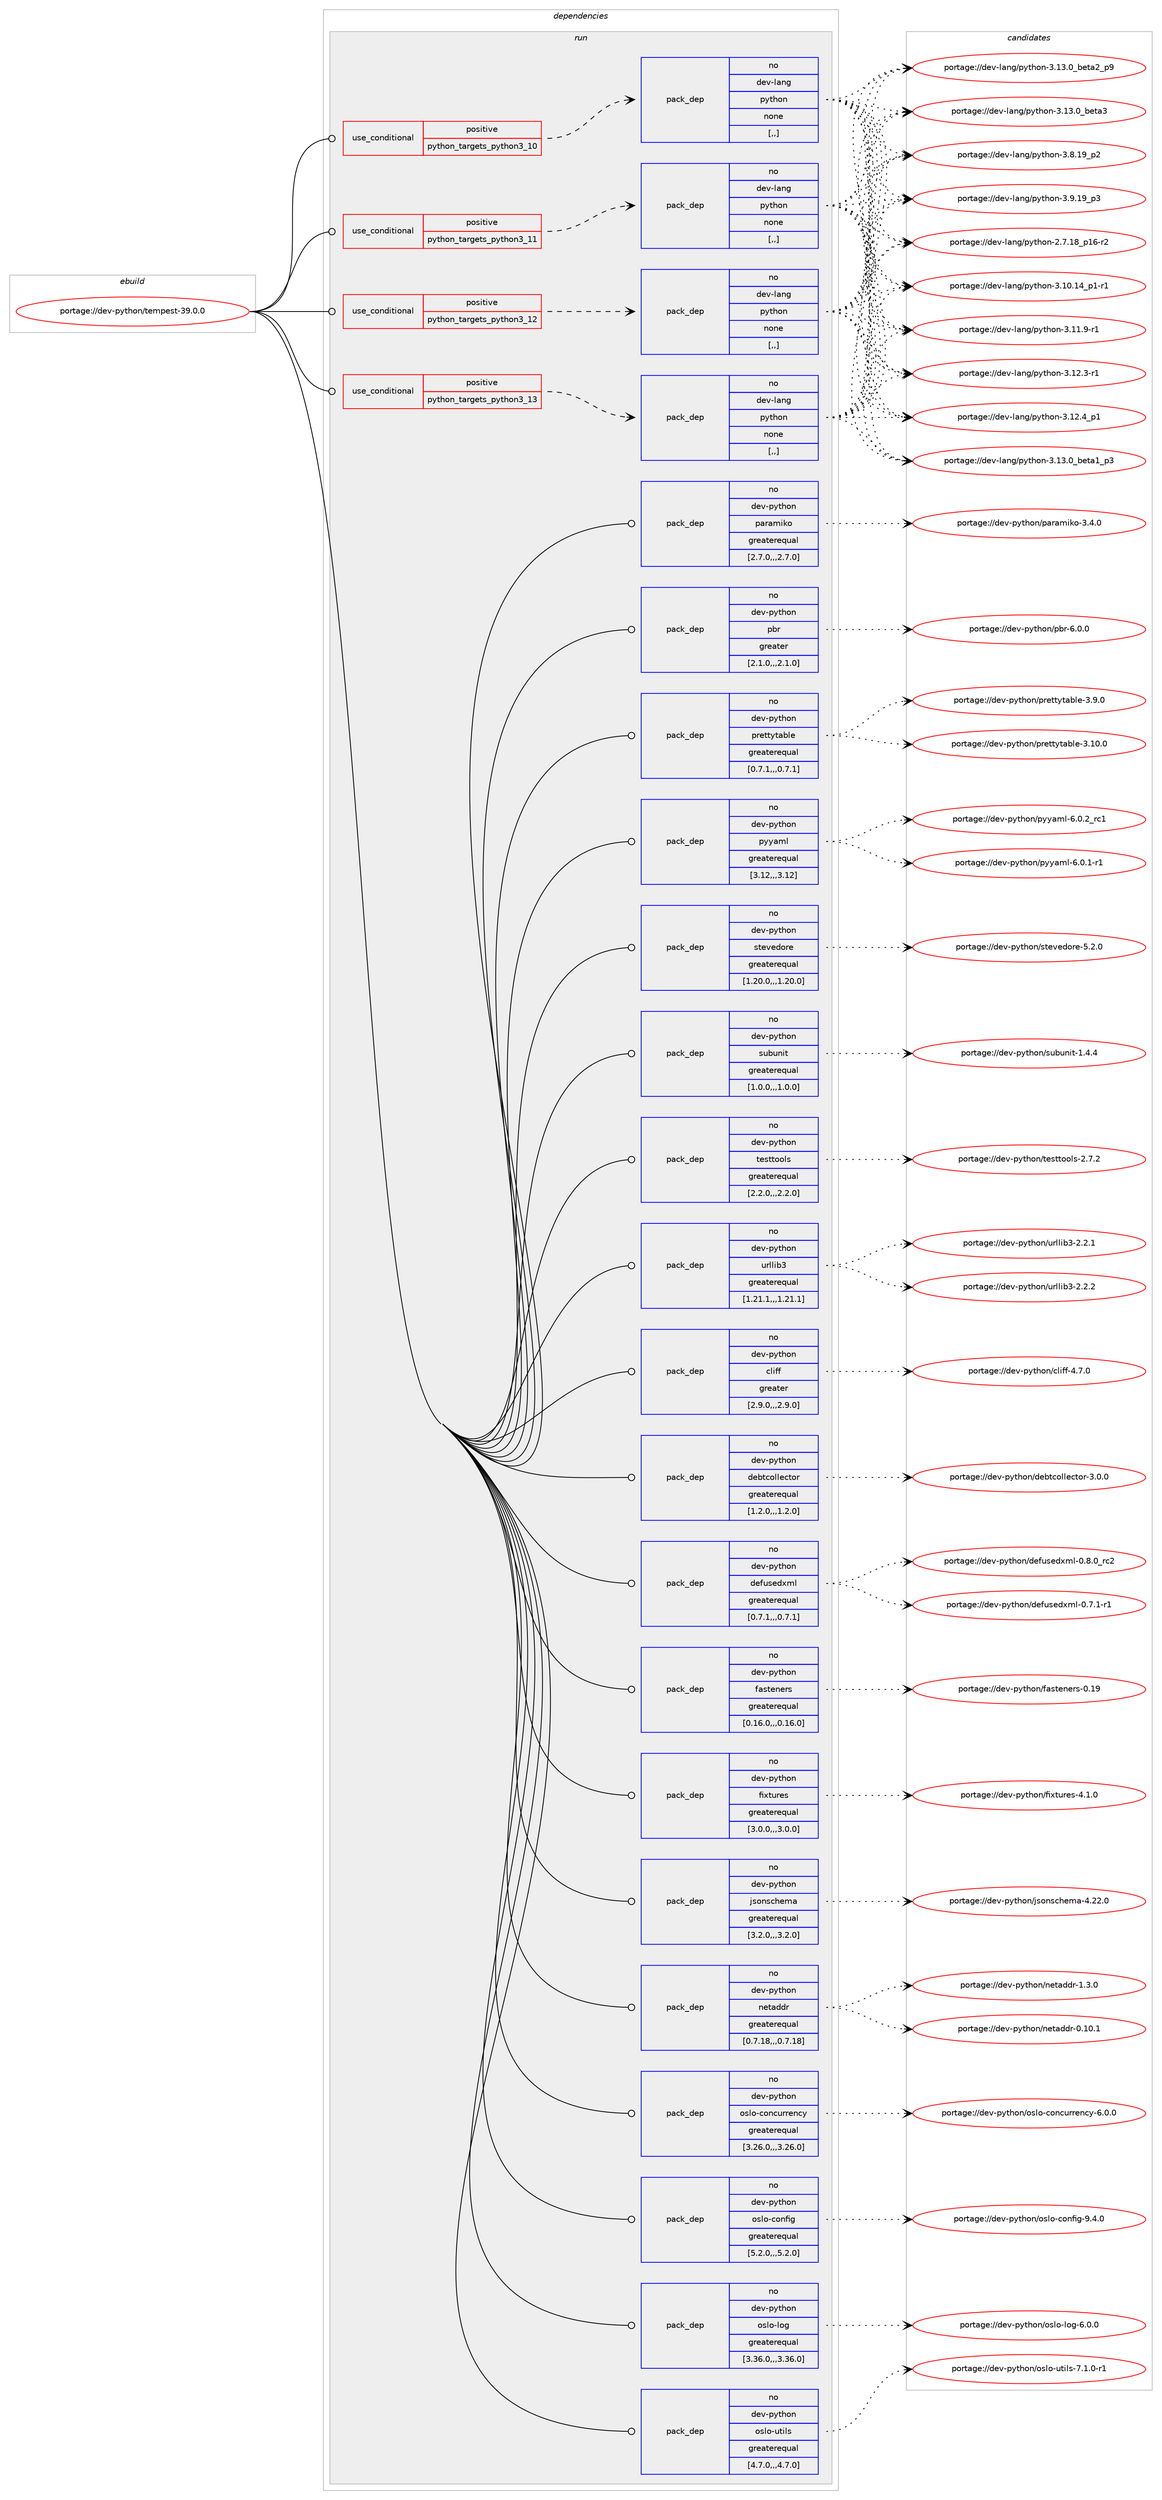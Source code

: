 digraph prolog {

# *************
# Graph options
# *************

newrank=true;
concentrate=true;
compound=true;
graph [rankdir=LR,fontname=Helvetica,fontsize=10,ranksep=1.5];#, ranksep=2.5, nodesep=0.2];
edge  [arrowhead=vee];
node  [fontname=Helvetica,fontsize=10];

# **********
# The ebuild
# **********

subgraph cluster_leftcol {
color=gray;
rank=same;
label=<<i>ebuild</i>>;
id [label="portage://dev-python/tempest-39.0.0", color=red, width=4, href="../dev-python/tempest-39.0.0.svg"];
}

# ****************
# The dependencies
# ****************

subgraph cluster_midcol {
color=gray;
label=<<i>dependencies</i>>;
subgraph cluster_compile {
fillcolor="#eeeeee";
style=filled;
label=<<i>compile</i>>;
}
subgraph cluster_compileandrun {
fillcolor="#eeeeee";
style=filled;
label=<<i>compile and run</i>>;
}
subgraph cluster_run {
fillcolor="#eeeeee";
style=filled;
label=<<i>run</i>>;
subgraph cond39010 {
dependency161142 [label=<<TABLE BORDER="0" CELLBORDER="1" CELLSPACING="0" CELLPADDING="4"><TR><TD ROWSPAN="3" CELLPADDING="10">use_conditional</TD></TR><TR><TD>positive</TD></TR><TR><TD>python_targets_python3_10</TD></TR></TABLE>>, shape=none, color=red];
subgraph pack120894 {
dependency161143 [label=<<TABLE BORDER="0" CELLBORDER="1" CELLSPACING="0" CELLPADDING="4" WIDTH="220"><TR><TD ROWSPAN="6" CELLPADDING="30">pack_dep</TD></TR><TR><TD WIDTH="110">no</TD></TR><TR><TD>dev-lang</TD></TR><TR><TD>python</TD></TR><TR><TD>none</TD></TR><TR><TD>[,,]</TD></TR></TABLE>>, shape=none, color=blue];
}
dependency161142:e -> dependency161143:w [weight=20,style="dashed",arrowhead="vee"];
}
id:e -> dependency161142:w [weight=20,style="solid",arrowhead="odot"];
subgraph cond39011 {
dependency161144 [label=<<TABLE BORDER="0" CELLBORDER="1" CELLSPACING="0" CELLPADDING="4"><TR><TD ROWSPAN="3" CELLPADDING="10">use_conditional</TD></TR><TR><TD>positive</TD></TR><TR><TD>python_targets_python3_11</TD></TR></TABLE>>, shape=none, color=red];
subgraph pack120895 {
dependency161145 [label=<<TABLE BORDER="0" CELLBORDER="1" CELLSPACING="0" CELLPADDING="4" WIDTH="220"><TR><TD ROWSPAN="6" CELLPADDING="30">pack_dep</TD></TR><TR><TD WIDTH="110">no</TD></TR><TR><TD>dev-lang</TD></TR><TR><TD>python</TD></TR><TR><TD>none</TD></TR><TR><TD>[,,]</TD></TR></TABLE>>, shape=none, color=blue];
}
dependency161144:e -> dependency161145:w [weight=20,style="dashed",arrowhead="vee"];
}
id:e -> dependency161144:w [weight=20,style="solid",arrowhead="odot"];
subgraph cond39012 {
dependency161146 [label=<<TABLE BORDER="0" CELLBORDER="1" CELLSPACING="0" CELLPADDING="4"><TR><TD ROWSPAN="3" CELLPADDING="10">use_conditional</TD></TR><TR><TD>positive</TD></TR><TR><TD>python_targets_python3_12</TD></TR></TABLE>>, shape=none, color=red];
subgraph pack120896 {
dependency161147 [label=<<TABLE BORDER="0" CELLBORDER="1" CELLSPACING="0" CELLPADDING="4" WIDTH="220"><TR><TD ROWSPAN="6" CELLPADDING="30">pack_dep</TD></TR><TR><TD WIDTH="110">no</TD></TR><TR><TD>dev-lang</TD></TR><TR><TD>python</TD></TR><TR><TD>none</TD></TR><TR><TD>[,,]</TD></TR></TABLE>>, shape=none, color=blue];
}
dependency161146:e -> dependency161147:w [weight=20,style="dashed",arrowhead="vee"];
}
id:e -> dependency161146:w [weight=20,style="solid",arrowhead="odot"];
subgraph cond39013 {
dependency161148 [label=<<TABLE BORDER="0" CELLBORDER="1" CELLSPACING="0" CELLPADDING="4"><TR><TD ROWSPAN="3" CELLPADDING="10">use_conditional</TD></TR><TR><TD>positive</TD></TR><TR><TD>python_targets_python3_13</TD></TR></TABLE>>, shape=none, color=red];
subgraph pack120897 {
dependency161149 [label=<<TABLE BORDER="0" CELLBORDER="1" CELLSPACING="0" CELLPADDING="4" WIDTH="220"><TR><TD ROWSPAN="6" CELLPADDING="30">pack_dep</TD></TR><TR><TD WIDTH="110">no</TD></TR><TR><TD>dev-lang</TD></TR><TR><TD>python</TD></TR><TR><TD>none</TD></TR><TR><TD>[,,]</TD></TR></TABLE>>, shape=none, color=blue];
}
dependency161148:e -> dependency161149:w [weight=20,style="dashed",arrowhead="vee"];
}
id:e -> dependency161148:w [weight=20,style="solid",arrowhead="odot"];
subgraph pack120898 {
dependency161150 [label=<<TABLE BORDER="0" CELLBORDER="1" CELLSPACING="0" CELLPADDING="4" WIDTH="220"><TR><TD ROWSPAN="6" CELLPADDING="30">pack_dep</TD></TR><TR><TD WIDTH="110">no</TD></TR><TR><TD>dev-python</TD></TR><TR><TD>cliff</TD></TR><TR><TD>greater</TD></TR><TR><TD>[2.9.0,,,2.9.0]</TD></TR></TABLE>>, shape=none, color=blue];
}
id:e -> dependency161150:w [weight=20,style="solid",arrowhead="odot"];
subgraph pack120899 {
dependency161151 [label=<<TABLE BORDER="0" CELLBORDER="1" CELLSPACING="0" CELLPADDING="4" WIDTH="220"><TR><TD ROWSPAN="6" CELLPADDING="30">pack_dep</TD></TR><TR><TD WIDTH="110">no</TD></TR><TR><TD>dev-python</TD></TR><TR><TD>debtcollector</TD></TR><TR><TD>greaterequal</TD></TR><TR><TD>[1.2.0,,,1.2.0]</TD></TR></TABLE>>, shape=none, color=blue];
}
id:e -> dependency161151:w [weight=20,style="solid",arrowhead="odot"];
subgraph pack120900 {
dependency161152 [label=<<TABLE BORDER="0" CELLBORDER="1" CELLSPACING="0" CELLPADDING="4" WIDTH="220"><TR><TD ROWSPAN="6" CELLPADDING="30">pack_dep</TD></TR><TR><TD WIDTH="110">no</TD></TR><TR><TD>dev-python</TD></TR><TR><TD>defusedxml</TD></TR><TR><TD>greaterequal</TD></TR><TR><TD>[0.7.1,,,0.7.1]</TD></TR></TABLE>>, shape=none, color=blue];
}
id:e -> dependency161152:w [weight=20,style="solid",arrowhead="odot"];
subgraph pack120901 {
dependency161153 [label=<<TABLE BORDER="0" CELLBORDER="1" CELLSPACING="0" CELLPADDING="4" WIDTH="220"><TR><TD ROWSPAN="6" CELLPADDING="30">pack_dep</TD></TR><TR><TD WIDTH="110">no</TD></TR><TR><TD>dev-python</TD></TR><TR><TD>fasteners</TD></TR><TR><TD>greaterequal</TD></TR><TR><TD>[0.16.0,,,0.16.0]</TD></TR></TABLE>>, shape=none, color=blue];
}
id:e -> dependency161153:w [weight=20,style="solid",arrowhead="odot"];
subgraph pack120902 {
dependency161154 [label=<<TABLE BORDER="0" CELLBORDER="1" CELLSPACING="0" CELLPADDING="4" WIDTH="220"><TR><TD ROWSPAN="6" CELLPADDING="30">pack_dep</TD></TR><TR><TD WIDTH="110">no</TD></TR><TR><TD>dev-python</TD></TR><TR><TD>fixtures</TD></TR><TR><TD>greaterequal</TD></TR><TR><TD>[3.0.0,,,3.0.0]</TD></TR></TABLE>>, shape=none, color=blue];
}
id:e -> dependency161154:w [weight=20,style="solid",arrowhead="odot"];
subgraph pack120903 {
dependency161155 [label=<<TABLE BORDER="0" CELLBORDER="1" CELLSPACING="0" CELLPADDING="4" WIDTH="220"><TR><TD ROWSPAN="6" CELLPADDING="30">pack_dep</TD></TR><TR><TD WIDTH="110">no</TD></TR><TR><TD>dev-python</TD></TR><TR><TD>jsonschema</TD></TR><TR><TD>greaterequal</TD></TR><TR><TD>[3.2.0,,,3.2.0]</TD></TR></TABLE>>, shape=none, color=blue];
}
id:e -> dependency161155:w [weight=20,style="solid",arrowhead="odot"];
subgraph pack120904 {
dependency161156 [label=<<TABLE BORDER="0" CELLBORDER="1" CELLSPACING="0" CELLPADDING="4" WIDTH="220"><TR><TD ROWSPAN="6" CELLPADDING="30">pack_dep</TD></TR><TR><TD WIDTH="110">no</TD></TR><TR><TD>dev-python</TD></TR><TR><TD>netaddr</TD></TR><TR><TD>greaterequal</TD></TR><TR><TD>[0.7.18,,,0.7.18]</TD></TR></TABLE>>, shape=none, color=blue];
}
id:e -> dependency161156:w [weight=20,style="solid",arrowhead="odot"];
subgraph pack120905 {
dependency161157 [label=<<TABLE BORDER="0" CELLBORDER="1" CELLSPACING="0" CELLPADDING="4" WIDTH="220"><TR><TD ROWSPAN="6" CELLPADDING="30">pack_dep</TD></TR><TR><TD WIDTH="110">no</TD></TR><TR><TD>dev-python</TD></TR><TR><TD>oslo-concurrency</TD></TR><TR><TD>greaterequal</TD></TR><TR><TD>[3.26.0,,,3.26.0]</TD></TR></TABLE>>, shape=none, color=blue];
}
id:e -> dependency161157:w [weight=20,style="solid",arrowhead="odot"];
subgraph pack120906 {
dependency161158 [label=<<TABLE BORDER="0" CELLBORDER="1" CELLSPACING="0" CELLPADDING="4" WIDTH="220"><TR><TD ROWSPAN="6" CELLPADDING="30">pack_dep</TD></TR><TR><TD WIDTH="110">no</TD></TR><TR><TD>dev-python</TD></TR><TR><TD>oslo-config</TD></TR><TR><TD>greaterequal</TD></TR><TR><TD>[5.2.0,,,5.2.0]</TD></TR></TABLE>>, shape=none, color=blue];
}
id:e -> dependency161158:w [weight=20,style="solid",arrowhead="odot"];
subgraph pack120907 {
dependency161159 [label=<<TABLE BORDER="0" CELLBORDER="1" CELLSPACING="0" CELLPADDING="4" WIDTH="220"><TR><TD ROWSPAN="6" CELLPADDING="30">pack_dep</TD></TR><TR><TD WIDTH="110">no</TD></TR><TR><TD>dev-python</TD></TR><TR><TD>oslo-log</TD></TR><TR><TD>greaterequal</TD></TR><TR><TD>[3.36.0,,,3.36.0]</TD></TR></TABLE>>, shape=none, color=blue];
}
id:e -> dependency161159:w [weight=20,style="solid",arrowhead="odot"];
subgraph pack120908 {
dependency161160 [label=<<TABLE BORDER="0" CELLBORDER="1" CELLSPACING="0" CELLPADDING="4" WIDTH="220"><TR><TD ROWSPAN="6" CELLPADDING="30">pack_dep</TD></TR><TR><TD WIDTH="110">no</TD></TR><TR><TD>dev-python</TD></TR><TR><TD>oslo-utils</TD></TR><TR><TD>greaterequal</TD></TR><TR><TD>[4.7.0,,,4.7.0]</TD></TR></TABLE>>, shape=none, color=blue];
}
id:e -> dependency161160:w [weight=20,style="solid",arrowhead="odot"];
subgraph pack120909 {
dependency161161 [label=<<TABLE BORDER="0" CELLBORDER="1" CELLSPACING="0" CELLPADDING="4" WIDTH="220"><TR><TD ROWSPAN="6" CELLPADDING="30">pack_dep</TD></TR><TR><TD WIDTH="110">no</TD></TR><TR><TD>dev-python</TD></TR><TR><TD>paramiko</TD></TR><TR><TD>greaterequal</TD></TR><TR><TD>[2.7.0,,,2.7.0]</TD></TR></TABLE>>, shape=none, color=blue];
}
id:e -> dependency161161:w [weight=20,style="solid",arrowhead="odot"];
subgraph pack120910 {
dependency161162 [label=<<TABLE BORDER="0" CELLBORDER="1" CELLSPACING="0" CELLPADDING="4" WIDTH="220"><TR><TD ROWSPAN="6" CELLPADDING="30">pack_dep</TD></TR><TR><TD WIDTH="110">no</TD></TR><TR><TD>dev-python</TD></TR><TR><TD>pbr</TD></TR><TR><TD>greater</TD></TR><TR><TD>[2.1.0,,,2.1.0]</TD></TR></TABLE>>, shape=none, color=blue];
}
id:e -> dependency161162:w [weight=20,style="solid",arrowhead="odot"];
subgraph pack120911 {
dependency161163 [label=<<TABLE BORDER="0" CELLBORDER="1" CELLSPACING="0" CELLPADDING="4" WIDTH="220"><TR><TD ROWSPAN="6" CELLPADDING="30">pack_dep</TD></TR><TR><TD WIDTH="110">no</TD></TR><TR><TD>dev-python</TD></TR><TR><TD>prettytable</TD></TR><TR><TD>greaterequal</TD></TR><TR><TD>[0.7.1,,,0.7.1]</TD></TR></TABLE>>, shape=none, color=blue];
}
id:e -> dependency161163:w [weight=20,style="solid",arrowhead="odot"];
subgraph pack120912 {
dependency161164 [label=<<TABLE BORDER="0" CELLBORDER="1" CELLSPACING="0" CELLPADDING="4" WIDTH="220"><TR><TD ROWSPAN="6" CELLPADDING="30">pack_dep</TD></TR><TR><TD WIDTH="110">no</TD></TR><TR><TD>dev-python</TD></TR><TR><TD>pyyaml</TD></TR><TR><TD>greaterequal</TD></TR><TR><TD>[3.12,,,3.12]</TD></TR></TABLE>>, shape=none, color=blue];
}
id:e -> dependency161164:w [weight=20,style="solid",arrowhead="odot"];
subgraph pack120913 {
dependency161165 [label=<<TABLE BORDER="0" CELLBORDER="1" CELLSPACING="0" CELLPADDING="4" WIDTH="220"><TR><TD ROWSPAN="6" CELLPADDING="30">pack_dep</TD></TR><TR><TD WIDTH="110">no</TD></TR><TR><TD>dev-python</TD></TR><TR><TD>stevedore</TD></TR><TR><TD>greaterequal</TD></TR><TR><TD>[1.20.0,,,1.20.0]</TD></TR></TABLE>>, shape=none, color=blue];
}
id:e -> dependency161165:w [weight=20,style="solid",arrowhead="odot"];
subgraph pack120914 {
dependency161166 [label=<<TABLE BORDER="0" CELLBORDER="1" CELLSPACING="0" CELLPADDING="4" WIDTH="220"><TR><TD ROWSPAN="6" CELLPADDING="30">pack_dep</TD></TR><TR><TD WIDTH="110">no</TD></TR><TR><TD>dev-python</TD></TR><TR><TD>subunit</TD></TR><TR><TD>greaterequal</TD></TR><TR><TD>[1.0.0,,,1.0.0]</TD></TR></TABLE>>, shape=none, color=blue];
}
id:e -> dependency161166:w [weight=20,style="solid",arrowhead="odot"];
subgraph pack120915 {
dependency161167 [label=<<TABLE BORDER="0" CELLBORDER="1" CELLSPACING="0" CELLPADDING="4" WIDTH="220"><TR><TD ROWSPAN="6" CELLPADDING="30">pack_dep</TD></TR><TR><TD WIDTH="110">no</TD></TR><TR><TD>dev-python</TD></TR><TR><TD>testtools</TD></TR><TR><TD>greaterequal</TD></TR><TR><TD>[2.2.0,,,2.2.0]</TD></TR></TABLE>>, shape=none, color=blue];
}
id:e -> dependency161167:w [weight=20,style="solid",arrowhead="odot"];
subgraph pack120916 {
dependency161168 [label=<<TABLE BORDER="0" CELLBORDER="1" CELLSPACING="0" CELLPADDING="4" WIDTH="220"><TR><TD ROWSPAN="6" CELLPADDING="30">pack_dep</TD></TR><TR><TD WIDTH="110">no</TD></TR><TR><TD>dev-python</TD></TR><TR><TD>urllib3</TD></TR><TR><TD>greaterequal</TD></TR><TR><TD>[1.21.1,,,1.21.1]</TD></TR></TABLE>>, shape=none, color=blue];
}
id:e -> dependency161168:w [weight=20,style="solid",arrowhead="odot"];
}
}

# **************
# The candidates
# **************

subgraph cluster_choices {
rank=same;
color=gray;
label=<<i>candidates</i>>;

subgraph choice120894 {
color=black;
nodesep=1;
choice100101118451089711010347112121116104111110455046554649569511249544511450 [label="portage://dev-lang/python-2.7.18_p16-r2", color=red, width=4,href="../dev-lang/python-2.7.18_p16-r2.svg"];
choice100101118451089711010347112121116104111110455146494846495295112494511449 [label="portage://dev-lang/python-3.10.14_p1-r1", color=red, width=4,href="../dev-lang/python-3.10.14_p1-r1.svg"];
choice100101118451089711010347112121116104111110455146494946574511449 [label="portage://dev-lang/python-3.11.9-r1", color=red, width=4,href="../dev-lang/python-3.11.9-r1.svg"];
choice100101118451089711010347112121116104111110455146495046514511449 [label="portage://dev-lang/python-3.12.3-r1", color=red, width=4,href="../dev-lang/python-3.12.3-r1.svg"];
choice100101118451089711010347112121116104111110455146495046529511249 [label="portage://dev-lang/python-3.12.4_p1", color=red, width=4,href="../dev-lang/python-3.12.4_p1.svg"];
choice10010111845108971101034711212111610411111045514649514648959810111697499511251 [label="portage://dev-lang/python-3.13.0_beta1_p3", color=red, width=4,href="../dev-lang/python-3.13.0_beta1_p3.svg"];
choice10010111845108971101034711212111610411111045514649514648959810111697509511257 [label="portage://dev-lang/python-3.13.0_beta2_p9", color=red, width=4,href="../dev-lang/python-3.13.0_beta2_p9.svg"];
choice1001011184510897110103471121211161041111104551464951464895981011169751 [label="portage://dev-lang/python-3.13.0_beta3", color=red, width=4,href="../dev-lang/python-3.13.0_beta3.svg"];
choice100101118451089711010347112121116104111110455146564649579511250 [label="portage://dev-lang/python-3.8.19_p2", color=red, width=4,href="../dev-lang/python-3.8.19_p2.svg"];
choice100101118451089711010347112121116104111110455146574649579511251 [label="portage://dev-lang/python-3.9.19_p3", color=red, width=4,href="../dev-lang/python-3.9.19_p3.svg"];
dependency161143:e -> choice100101118451089711010347112121116104111110455046554649569511249544511450:w [style=dotted,weight="100"];
dependency161143:e -> choice100101118451089711010347112121116104111110455146494846495295112494511449:w [style=dotted,weight="100"];
dependency161143:e -> choice100101118451089711010347112121116104111110455146494946574511449:w [style=dotted,weight="100"];
dependency161143:e -> choice100101118451089711010347112121116104111110455146495046514511449:w [style=dotted,weight="100"];
dependency161143:e -> choice100101118451089711010347112121116104111110455146495046529511249:w [style=dotted,weight="100"];
dependency161143:e -> choice10010111845108971101034711212111610411111045514649514648959810111697499511251:w [style=dotted,weight="100"];
dependency161143:e -> choice10010111845108971101034711212111610411111045514649514648959810111697509511257:w [style=dotted,weight="100"];
dependency161143:e -> choice1001011184510897110103471121211161041111104551464951464895981011169751:w [style=dotted,weight="100"];
dependency161143:e -> choice100101118451089711010347112121116104111110455146564649579511250:w [style=dotted,weight="100"];
dependency161143:e -> choice100101118451089711010347112121116104111110455146574649579511251:w [style=dotted,weight="100"];
}
subgraph choice120895 {
color=black;
nodesep=1;
choice100101118451089711010347112121116104111110455046554649569511249544511450 [label="portage://dev-lang/python-2.7.18_p16-r2", color=red, width=4,href="../dev-lang/python-2.7.18_p16-r2.svg"];
choice100101118451089711010347112121116104111110455146494846495295112494511449 [label="portage://dev-lang/python-3.10.14_p1-r1", color=red, width=4,href="../dev-lang/python-3.10.14_p1-r1.svg"];
choice100101118451089711010347112121116104111110455146494946574511449 [label="portage://dev-lang/python-3.11.9-r1", color=red, width=4,href="../dev-lang/python-3.11.9-r1.svg"];
choice100101118451089711010347112121116104111110455146495046514511449 [label="portage://dev-lang/python-3.12.3-r1", color=red, width=4,href="../dev-lang/python-3.12.3-r1.svg"];
choice100101118451089711010347112121116104111110455146495046529511249 [label="portage://dev-lang/python-3.12.4_p1", color=red, width=4,href="../dev-lang/python-3.12.4_p1.svg"];
choice10010111845108971101034711212111610411111045514649514648959810111697499511251 [label="portage://dev-lang/python-3.13.0_beta1_p3", color=red, width=4,href="../dev-lang/python-3.13.0_beta1_p3.svg"];
choice10010111845108971101034711212111610411111045514649514648959810111697509511257 [label="portage://dev-lang/python-3.13.0_beta2_p9", color=red, width=4,href="../dev-lang/python-3.13.0_beta2_p9.svg"];
choice1001011184510897110103471121211161041111104551464951464895981011169751 [label="portage://dev-lang/python-3.13.0_beta3", color=red, width=4,href="../dev-lang/python-3.13.0_beta3.svg"];
choice100101118451089711010347112121116104111110455146564649579511250 [label="portage://dev-lang/python-3.8.19_p2", color=red, width=4,href="../dev-lang/python-3.8.19_p2.svg"];
choice100101118451089711010347112121116104111110455146574649579511251 [label="portage://dev-lang/python-3.9.19_p3", color=red, width=4,href="../dev-lang/python-3.9.19_p3.svg"];
dependency161145:e -> choice100101118451089711010347112121116104111110455046554649569511249544511450:w [style=dotted,weight="100"];
dependency161145:e -> choice100101118451089711010347112121116104111110455146494846495295112494511449:w [style=dotted,weight="100"];
dependency161145:e -> choice100101118451089711010347112121116104111110455146494946574511449:w [style=dotted,weight="100"];
dependency161145:e -> choice100101118451089711010347112121116104111110455146495046514511449:w [style=dotted,weight="100"];
dependency161145:e -> choice100101118451089711010347112121116104111110455146495046529511249:w [style=dotted,weight="100"];
dependency161145:e -> choice10010111845108971101034711212111610411111045514649514648959810111697499511251:w [style=dotted,weight="100"];
dependency161145:e -> choice10010111845108971101034711212111610411111045514649514648959810111697509511257:w [style=dotted,weight="100"];
dependency161145:e -> choice1001011184510897110103471121211161041111104551464951464895981011169751:w [style=dotted,weight="100"];
dependency161145:e -> choice100101118451089711010347112121116104111110455146564649579511250:w [style=dotted,weight="100"];
dependency161145:e -> choice100101118451089711010347112121116104111110455146574649579511251:w [style=dotted,weight="100"];
}
subgraph choice120896 {
color=black;
nodesep=1;
choice100101118451089711010347112121116104111110455046554649569511249544511450 [label="portage://dev-lang/python-2.7.18_p16-r2", color=red, width=4,href="../dev-lang/python-2.7.18_p16-r2.svg"];
choice100101118451089711010347112121116104111110455146494846495295112494511449 [label="portage://dev-lang/python-3.10.14_p1-r1", color=red, width=4,href="../dev-lang/python-3.10.14_p1-r1.svg"];
choice100101118451089711010347112121116104111110455146494946574511449 [label="portage://dev-lang/python-3.11.9-r1", color=red, width=4,href="../dev-lang/python-3.11.9-r1.svg"];
choice100101118451089711010347112121116104111110455146495046514511449 [label="portage://dev-lang/python-3.12.3-r1", color=red, width=4,href="../dev-lang/python-3.12.3-r1.svg"];
choice100101118451089711010347112121116104111110455146495046529511249 [label="portage://dev-lang/python-3.12.4_p1", color=red, width=4,href="../dev-lang/python-3.12.4_p1.svg"];
choice10010111845108971101034711212111610411111045514649514648959810111697499511251 [label="portage://dev-lang/python-3.13.0_beta1_p3", color=red, width=4,href="../dev-lang/python-3.13.0_beta1_p3.svg"];
choice10010111845108971101034711212111610411111045514649514648959810111697509511257 [label="portage://dev-lang/python-3.13.0_beta2_p9", color=red, width=4,href="../dev-lang/python-3.13.0_beta2_p9.svg"];
choice1001011184510897110103471121211161041111104551464951464895981011169751 [label="portage://dev-lang/python-3.13.0_beta3", color=red, width=4,href="../dev-lang/python-3.13.0_beta3.svg"];
choice100101118451089711010347112121116104111110455146564649579511250 [label="portage://dev-lang/python-3.8.19_p2", color=red, width=4,href="../dev-lang/python-3.8.19_p2.svg"];
choice100101118451089711010347112121116104111110455146574649579511251 [label="portage://dev-lang/python-3.9.19_p3", color=red, width=4,href="../dev-lang/python-3.9.19_p3.svg"];
dependency161147:e -> choice100101118451089711010347112121116104111110455046554649569511249544511450:w [style=dotted,weight="100"];
dependency161147:e -> choice100101118451089711010347112121116104111110455146494846495295112494511449:w [style=dotted,weight="100"];
dependency161147:e -> choice100101118451089711010347112121116104111110455146494946574511449:w [style=dotted,weight="100"];
dependency161147:e -> choice100101118451089711010347112121116104111110455146495046514511449:w [style=dotted,weight="100"];
dependency161147:e -> choice100101118451089711010347112121116104111110455146495046529511249:w [style=dotted,weight="100"];
dependency161147:e -> choice10010111845108971101034711212111610411111045514649514648959810111697499511251:w [style=dotted,weight="100"];
dependency161147:e -> choice10010111845108971101034711212111610411111045514649514648959810111697509511257:w [style=dotted,weight="100"];
dependency161147:e -> choice1001011184510897110103471121211161041111104551464951464895981011169751:w [style=dotted,weight="100"];
dependency161147:e -> choice100101118451089711010347112121116104111110455146564649579511250:w [style=dotted,weight="100"];
dependency161147:e -> choice100101118451089711010347112121116104111110455146574649579511251:w [style=dotted,weight="100"];
}
subgraph choice120897 {
color=black;
nodesep=1;
choice100101118451089711010347112121116104111110455046554649569511249544511450 [label="portage://dev-lang/python-2.7.18_p16-r2", color=red, width=4,href="../dev-lang/python-2.7.18_p16-r2.svg"];
choice100101118451089711010347112121116104111110455146494846495295112494511449 [label="portage://dev-lang/python-3.10.14_p1-r1", color=red, width=4,href="../dev-lang/python-3.10.14_p1-r1.svg"];
choice100101118451089711010347112121116104111110455146494946574511449 [label="portage://dev-lang/python-3.11.9-r1", color=red, width=4,href="../dev-lang/python-3.11.9-r1.svg"];
choice100101118451089711010347112121116104111110455146495046514511449 [label="portage://dev-lang/python-3.12.3-r1", color=red, width=4,href="../dev-lang/python-3.12.3-r1.svg"];
choice100101118451089711010347112121116104111110455146495046529511249 [label="portage://dev-lang/python-3.12.4_p1", color=red, width=4,href="../dev-lang/python-3.12.4_p1.svg"];
choice10010111845108971101034711212111610411111045514649514648959810111697499511251 [label="portage://dev-lang/python-3.13.0_beta1_p3", color=red, width=4,href="../dev-lang/python-3.13.0_beta1_p3.svg"];
choice10010111845108971101034711212111610411111045514649514648959810111697509511257 [label="portage://dev-lang/python-3.13.0_beta2_p9", color=red, width=4,href="../dev-lang/python-3.13.0_beta2_p9.svg"];
choice1001011184510897110103471121211161041111104551464951464895981011169751 [label="portage://dev-lang/python-3.13.0_beta3", color=red, width=4,href="../dev-lang/python-3.13.0_beta3.svg"];
choice100101118451089711010347112121116104111110455146564649579511250 [label="portage://dev-lang/python-3.8.19_p2", color=red, width=4,href="../dev-lang/python-3.8.19_p2.svg"];
choice100101118451089711010347112121116104111110455146574649579511251 [label="portage://dev-lang/python-3.9.19_p3", color=red, width=4,href="../dev-lang/python-3.9.19_p3.svg"];
dependency161149:e -> choice100101118451089711010347112121116104111110455046554649569511249544511450:w [style=dotted,weight="100"];
dependency161149:e -> choice100101118451089711010347112121116104111110455146494846495295112494511449:w [style=dotted,weight="100"];
dependency161149:e -> choice100101118451089711010347112121116104111110455146494946574511449:w [style=dotted,weight="100"];
dependency161149:e -> choice100101118451089711010347112121116104111110455146495046514511449:w [style=dotted,weight="100"];
dependency161149:e -> choice100101118451089711010347112121116104111110455146495046529511249:w [style=dotted,weight="100"];
dependency161149:e -> choice10010111845108971101034711212111610411111045514649514648959810111697499511251:w [style=dotted,weight="100"];
dependency161149:e -> choice10010111845108971101034711212111610411111045514649514648959810111697509511257:w [style=dotted,weight="100"];
dependency161149:e -> choice1001011184510897110103471121211161041111104551464951464895981011169751:w [style=dotted,weight="100"];
dependency161149:e -> choice100101118451089711010347112121116104111110455146564649579511250:w [style=dotted,weight="100"];
dependency161149:e -> choice100101118451089711010347112121116104111110455146574649579511251:w [style=dotted,weight="100"];
}
subgraph choice120898 {
color=black;
nodesep=1;
choice100101118451121211161041111104799108105102102455246554648 [label="portage://dev-python/cliff-4.7.0", color=red, width=4,href="../dev-python/cliff-4.7.0.svg"];
dependency161150:e -> choice100101118451121211161041111104799108105102102455246554648:w [style=dotted,weight="100"];
}
subgraph choice120899 {
color=black;
nodesep=1;
choice1001011184511212111610411111047100101981169911110810810199116111114455146484648 [label="portage://dev-python/debtcollector-3.0.0", color=red, width=4,href="../dev-python/debtcollector-3.0.0.svg"];
dependency161151:e -> choice1001011184511212111610411111047100101981169911110810810199116111114455146484648:w [style=dotted,weight="100"];
}
subgraph choice120900 {
color=black;
nodesep=1;
choice10010111845112121116104111110471001011021171151011001201091084548465546494511449 [label="portage://dev-python/defusedxml-0.7.1-r1", color=red, width=4,href="../dev-python/defusedxml-0.7.1-r1.svg"];
choice1001011184511212111610411111047100101102117115101100120109108454846564648951149950 [label="portage://dev-python/defusedxml-0.8.0_rc2", color=red, width=4,href="../dev-python/defusedxml-0.8.0_rc2.svg"];
dependency161152:e -> choice10010111845112121116104111110471001011021171151011001201091084548465546494511449:w [style=dotted,weight="100"];
dependency161152:e -> choice1001011184511212111610411111047100101102117115101100120109108454846564648951149950:w [style=dotted,weight="100"];
}
subgraph choice120901 {
color=black;
nodesep=1;
choice1001011184511212111610411111047102971151161011101011141154548464957 [label="portage://dev-python/fasteners-0.19", color=red, width=4,href="../dev-python/fasteners-0.19.svg"];
dependency161153:e -> choice1001011184511212111610411111047102971151161011101011141154548464957:w [style=dotted,weight="100"];
}
subgraph choice120902 {
color=black;
nodesep=1;
choice1001011184511212111610411111047102105120116117114101115455246494648 [label="portage://dev-python/fixtures-4.1.0", color=red, width=4,href="../dev-python/fixtures-4.1.0.svg"];
dependency161154:e -> choice1001011184511212111610411111047102105120116117114101115455246494648:w [style=dotted,weight="100"];
}
subgraph choice120903 {
color=black;
nodesep=1;
choice1001011184511212111610411111047106115111110115991041011099745524650504648 [label="portage://dev-python/jsonschema-4.22.0", color=red, width=4,href="../dev-python/jsonschema-4.22.0.svg"];
dependency161155:e -> choice1001011184511212111610411111047106115111110115991041011099745524650504648:w [style=dotted,weight="100"];
}
subgraph choice120904 {
color=black;
nodesep=1;
choice10010111845112121116104111110471101011169710010011445484649484649 [label="portage://dev-python/netaddr-0.10.1", color=red, width=4,href="../dev-python/netaddr-0.10.1.svg"];
choice100101118451121211161041111104711010111697100100114454946514648 [label="portage://dev-python/netaddr-1.3.0", color=red, width=4,href="../dev-python/netaddr-1.3.0.svg"];
dependency161156:e -> choice10010111845112121116104111110471101011169710010011445484649484649:w [style=dotted,weight="100"];
dependency161156:e -> choice100101118451121211161041111104711010111697100100114454946514648:w [style=dotted,weight="100"];
}
subgraph choice120905 {
color=black;
nodesep=1;
choice100101118451121211161041111104711111510811145991111109911711411410111099121455446484648 [label="portage://dev-python/oslo-concurrency-6.0.0", color=red, width=4,href="../dev-python/oslo-concurrency-6.0.0.svg"];
dependency161157:e -> choice100101118451121211161041111104711111510811145991111109911711411410111099121455446484648:w [style=dotted,weight="100"];
}
subgraph choice120906 {
color=black;
nodesep=1;
choice10010111845112121116104111110471111151081114599111110102105103455746524648 [label="portage://dev-python/oslo-config-9.4.0", color=red, width=4,href="../dev-python/oslo-config-9.4.0.svg"];
dependency161158:e -> choice10010111845112121116104111110471111151081114599111110102105103455746524648:w [style=dotted,weight="100"];
}
subgraph choice120907 {
color=black;
nodesep=1;
choice100101118451121211161041111104711111510811145108111103455446484648 [label="portage://dev-python/oslo-log-6.0.0", color=red, width=4,href="../dev-python/oslo-log-6.0.0.svg"];
dependency161159:e -> choice100101118451121211161041111104711111510811145108111103455446484648:w [style=dotted,weight="100"];
}
subgraph choice120908 {
color=black;
nodesep=1;
choice1001011184511212111610411111047111115108111451171161051081154555464946484511449 [label="portage://dev-python/oslo-utils-7.1.0-r1", color=red, width=4,href="../dev-python/oslo-utils-7.1.0-r1.svg"];
dependency161160:e -> choice1001011184511212111610411111047111115108111451171161051081154555464946484511449:w [style=dotted,weight="100"];
}
subgraph choice120909 {
color=black;
nodesep=1;
choice10010111845112121116104111110471129711497109105107111455146524648 [label="portage://dev-python/paramiko-3.4.0", color=red, width=4,href="../dev-python/paramiko-3.4.0.svg"];
dependency161161:e -> choice10010111845112121116104111110471129711497109105107111455146524648:w [style=dotted,weight="100"];
}
subgraph choice120910 {
color=black;
nodesep=1;
choice100101118451121211161041111104711298114455446484648 [label="portage://dev-python/pbr-6.0.0", color=red, width=4,href="../dev-python/pbr-6.0.0.svg"];
dependency161162:e -> choice100101118451121211161041111104711298114455446484648:w [style=dotted,weight="100"];
}
subgraph choice120911 {
color=black;
nodesep=1;
choice1001011184511212111610411111047112114101116116121116979810810145514649484648 [label="portage://dev-python/prettytable-3.10.0", color=red, width=4,href="../dev-python/prettytable-3.10.0.svg"];
choice10010111845112121116104111110471121141011161161211169798108101455146574648 [label="portage://dev-python/prettytable-3.9.0", color=red, width=4,href="../dev-python/prettytable-3.9.0.svg"];
dependency161163:e -> choice1001011184511212111610411111047112114101116116121116979810810145514649484648:w [style=dotted,weight="100"];
dependency161163:e -> choice10010111845112121116104111110471121141011161161211169798108101455146574648:w [style=dotted,weight="100"];
}
subgraph choice120912 {
color=black;
nodesep=1;
choice1001011184511212111610411111047112121121971091084554464846494511449 [label="portage://dev-python/pyyaml-6.0.1-r1", color=red, width=4,href="../dev-python/pyyaml-6.0.1-r1.svg"];
choice100101118451121211161041111104711212112197109108455446484650951149949 [label="portage://dev-python/pyyaml-6.0.2_rc1", color=red, width=4,href="../dev-python/pyyaml-6.0.2_rc1.svg"];
dependency161164:e -> choice1001011184511212111610411111047112121121971091084554464846494511449:w [style=dotted,weight="100"];
dependency161164:e -> choice100101118451121211161041111104711212112197109108455446484650951149949:w [style=dotted,weight="100"];
}
subgraph choice120913 {
color=black;
nodesep=1;
choice1001011184511212111610411111047115116101118101100111114101455346504648 [label="portage://dev-python/stevedore-5.2.0", color=red, width=4,href="../dev-python/stevedore-5.2.0.svg"];
dependency161165:e -> choice1001011184511212111610411111047115116101118101100111114101455346504648:w [style=dotted,weight="100"];
}
subgraph choice120914 {
color=black;
nodesep=1;
choice100101118451121211161041111104711511798117110105116454946524652 [label="portage://dev-python/subunit-1.4.4", color=red, width=4,href="../dev-python/subunit-1.4.4.svg"];
dependency161166:e -> choice100101118451121211161041111104711511798117110105116454946524652:w [style=dotted,weight="100"];
}
subgraph choice120915 {
color=black;
nodesep=1;
choice1001011184511212111610411111047116101115116116111111108115455046554650 [label="portage://dev-python/testtools-2.7.2", color=red, width=4,href="../dev-python/testtools-2.7.2.svg"];
dependency161167:e -> choice1001011184511212111610411111047116101115116116111111108115455046554650:w [style=dotted,weight="100"];
}
subgraph choice120916 {
color=black;
nodesep=1;
choice10010111845112121116104111110471171141081081059851455046504649 [label="portage://dev-python/urllib3-2.2.1", color=red, width=4,href="../dev-python/urllib3-2.2.1.svg"];
choice10010111845112121116104111110471171141081081059851455046504650 [label="portage://dev-python/urllib3-2.2.2", color=red, width=4,href="../dev-python/urllib3-2.2.2.svg"];
dependency161168:e -> choice10010111845112121116104111110471171141081081059851455046504649:w [style=dotted,weight="100"];
dependency161168:e -> choice10010111845112121116104111110471171141081081059851455046504650:w [style=dotted,weight="100"];
}
}

}
